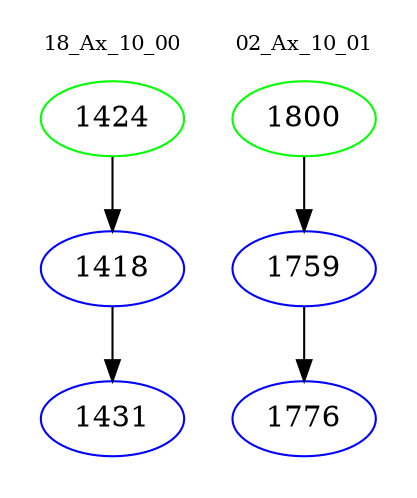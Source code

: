 digraph{
subgraph cluster_0 {
color = white
label = "18_Ax_10_00";
fontsize=10;
T0_1424 [label="1424", color="green"]
T0_1424 -> T0_1418 [color="black"]
T0_1418 [label="1418", color="blue"]
T0_1418 -> T0_1431 [color="black"]
T0_1431 [label="1431", color="blue"]
}
subgraph cluster_1 {
color = white
label = "02_Ax_10_01";
fontsize=10;
T1_1800 [label="1800", color="green"]
T1_1800 -> T1_1759 [color="black"]
T1_1759 [label="1759", color="blue"]
T1_1759 -> T1_1776 [color="black"]
T1_1776 [label="1776", color="blue"]
}
}
